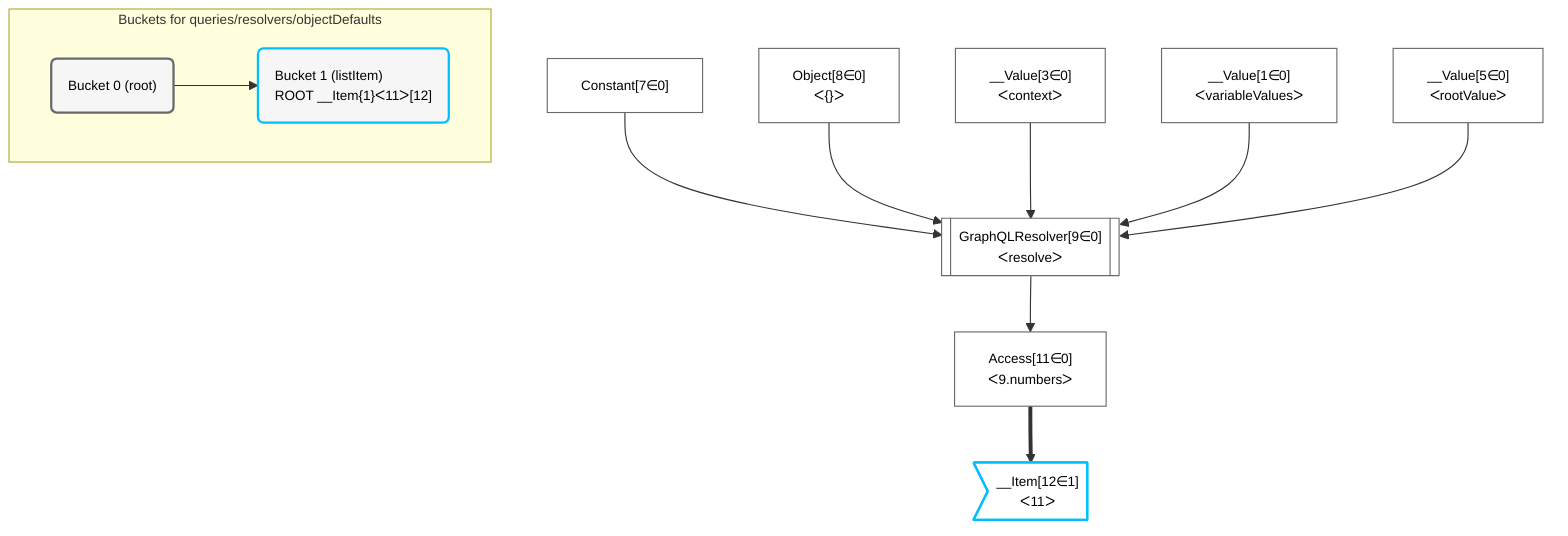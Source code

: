 %%{init: {'themeVariables': { 'fontSize': '12px'}}}%%
graph TD
    classDef path fill:#eee,stroke:#000,color:#000
    classDef plan fill:#fff,stroke-width:1px,color:#000
    classDef itemplan fill:#fff,stroke-width:2px,color:#000
    classDef sideeffectplan fill:#f00,stroke-width:2px,color:#000
    classDef bucket fill:#f6f6f6,color:#000,stroke-width:2px,text-align:left


    %% define steps
    __Value1["__Value[1∈0]<br />ᐸvariableValuesᐳ"]:::plan
    __Value3["__Value[3∈0]<br />ᐸcontextᐳ"]:::plan
    __Value5["__Value[5∈0]<br />ᐸrootValueᐳ"]:::plan
    Constant7["Constant[7∈0]"]:::plan
    Object8["Object[8∈0]<br />ᐸ{}ᐳ"]:::plan
    GraphQLResolver9[["GraphQLResolver[9∈0]<br />ᐸresolveᐳ"]]:::plan
    Access11["Access[11∈0]<br />ᐸ9.numbersᐳ"]:::plan
    __Item12>"__Item[12∈1]<br />ᐸ11ᐳ"]:::itemplan

    %% plan dependencies
    Constant7 & Object8 & __Value3 & __Value1 & __Value5 --> GraphQLResolver9
    GraphQLResolver9 --> Access11
    Access11 ==> __Item12

    subgraph "Buckets for queries/resolvers/objectDefaults"
    Bucket0("Bucket 0 (root)"):::bucket
    classDef bucket0 stroke:#696969
    class Bucket0,__Value1,__Value3,__Value5,Constant7,Object8,GraphQLResolver9,Access11 bucket0
    Bucket1("Bucket 1 (listItem)<br />ROOT __Item{1}ᐸ11ᐳ[12]"):::bucket
    classDef bucket1 stroke:#00bfff
    class Bucket1,__Item12 bucket1
    Bucket0 --> Bucket1
    end
